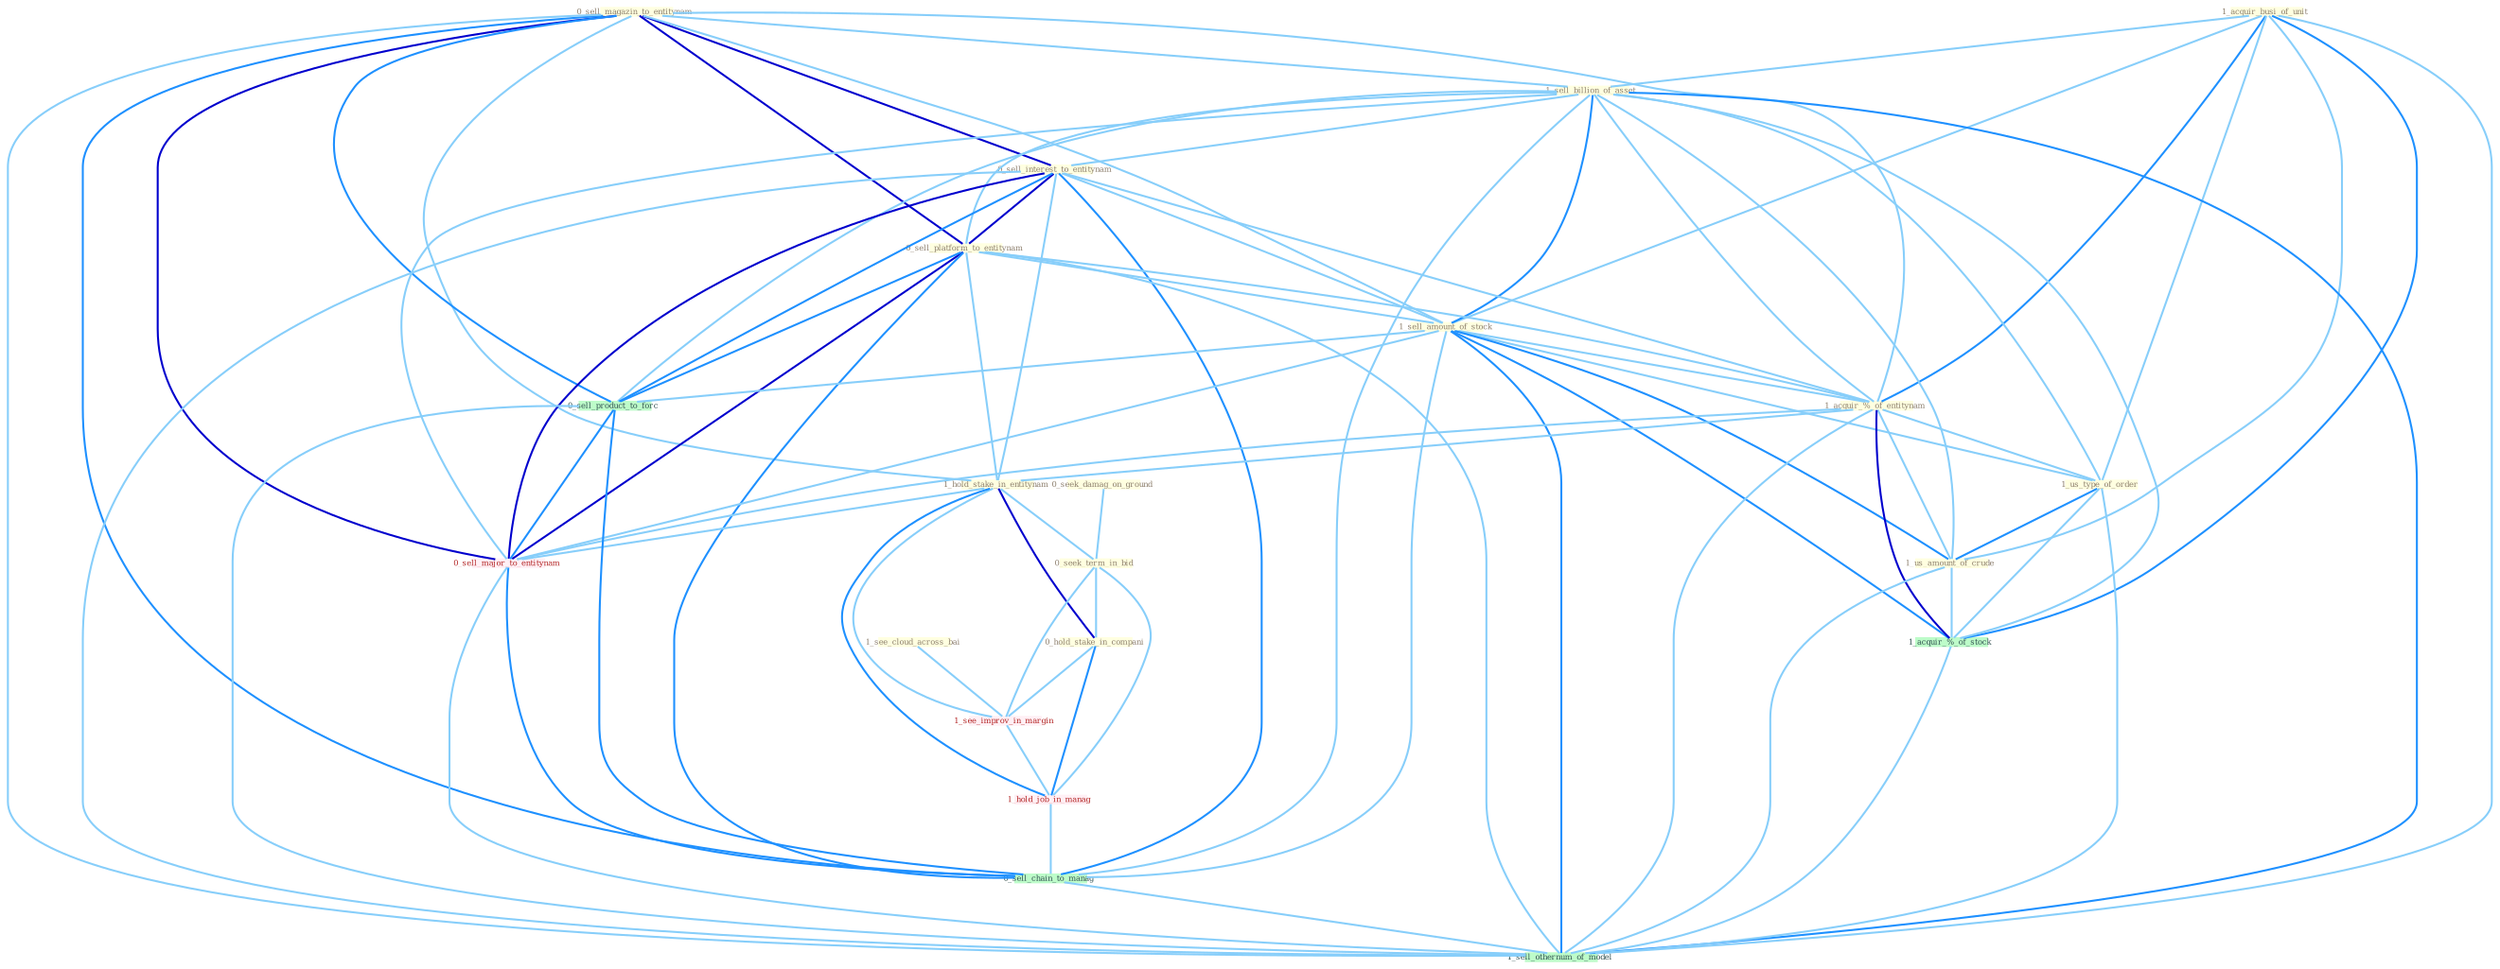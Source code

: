 Graph G{ 
    node
    [shape=polygon,style=filled,width=.5,height=.06,color="#BDFCC9",fixedsize=true,fontsize=4,
    fontcolor="#2f4f4f"];
    {node
    [color="#ffffe0", fontcolor="#8b7d6b"] "0_seek_damag_on_ground " "0_sell_magazin_to_entitynam " "1_acquir_busi_of_unit " "1_sell_billion_of_asset " "0_sell_interest_to_entitynam " "0_sell_platform_to_entitynam " "1_sell_amount_of_stock " "1_acquir_%_of_entitynam " "1_hold_stake_in_entitynam " "1_us_type_of_order " "0_seek_term_in_bid " "1_us_amount_of_crude " "0_hold_stake_in_compani " "1_see_cloud_across_bai "}
{node [color="#fff0f5", fontcolor="#b22222"] "1_see_improv_in_margin " "1_hold_job_in_manag " "0_sell_major_to_entitynam "}
edge [color="#B0E2FF"];

	"0_seek_damag_on_ground " -- "0_seek_term_in_bid " [w="1", color="#87cefa" ];
	"0_sell_magazin_to_entitynam " -- "1_sell_billion_of_asset " [w="1", color="#87cefa" ];
	"0_sell_magazin_to_entitynam " -- "0_sell_interest_to_entitynam " [w="3", color="#0000cd" , len=0.6];
	"0_sell_magazin_to_entitynam " -- "0_sell_platform_to_entitynam " [w="3", color="#0000cd" , len=0.6];
	"0_sell_magazin_to_entitynam " -- "1_sell_amount_of_stock " [w="1", color="#87cefa" ];
	"0_sell_magazin_to_entitynam " -- "1_acquir_%_of_entitynam " [w="1", color="#87cefa" ];
	"0_sell_magazin_to_entitynam " -- "1_hold_stake_in_entitynam " [w="1", color="#87cefa" ];
	"0_sell_magazin_to_entitynam " -- "0_sell_product_to_forc " [w="2", color="#1e90ff" , len=0.8];
	"0_sell_magazin_to_entitynam " -- "0_sell_major_to_entitynam " [w="3", color="#0000cd" , len=0.6];
	"0_sell_magazin_to_entitynam " -- "0_sell_chain_to_manag " [w="2", color="#1e90ff" , len=0.8];
	"0_sell_magazin_to_entitynam " -- "1_sell_othernum_of_model " [w="1", color="#87cefa" ];
	"1_acquir_busi_of_unit " -- "1_sell_billion_of_asset " [w="1", color="#87cefa" ];
	"1_acquir_busi_of_unit " -- "1_sell_amount_of_stock " [w="1", color="#87cefa" ];
	"1_acquir_busi_of_unit " -- "1_acquir_%_of_entitynam " [w="2", color="#1e90ff" , len=0.8];
	"1_acquir_busi_of_unit " -- "1_us_type_of_order " [w="1", color="#87cefa" ];
	"1_acquir_busi_of_unit " -- "1_us_amount_of_crude " [w="1", color="#87cefa" ];
	"1_acquir_busi_of_unit " -- "1_acquir_%_of_stock " [w="2", color="#1e90ff" , len=0.8];
	"1_acquir_busi_of_unit " -- "1_sell_othernum_of_model " [w="1", color="#87cefa" ];
	"1_sell_billion_of_asset " -- "0_sell_interest_to_entitynam " [w="1", color="#87cefa" ];
	"1_sell_billion_of_asset " -- "0_sell_platform_to_entitynam " [w="1", color="#87cefa" ];
	"1_sell_billion_of_asset " -- "1_sell_amount_of_stock " [w="2", color="#1e90ff" , len=0.8];
	"1_sell_billion_of_asset " -- "1_acquir_%_of_entitynam " [w="1", color="#87cefa" ];
	"1_sell_billion_of_asset " -- "1_us_type_of_order " [w="1", color="#87cefa" ];
	"1_sell_billion_of_asset " -- "1_us_amount_of_crude " [w="1", color="#87cefa" ];
	"1_sell_billion_of_asset " -- "1_acquir_%_of_stock " [w="1", color="#87cefa" ];
	"1_sell_billion_of_asset " -- "0_sell_product_to_forc " [w="1", color="#87cefa" ];
	"1_sell_billion_of_asset " -- "0_sell_major_to_entitynam " [w="1", color="#87cefa" ];
	"1_sell_billion_of_asset " -- "0_sell_chain_to_manag " [w="1", color="#87cefa" ];
	"1_sell_billion_of_asset " -- "1_sell_othernum_of_model " [w="2", color="#1e90ff" , len=0.8];
	"0_sell_interest_to_entitynam " -- "0_sell_platform_to_entitynam " [w="3", color="#0000cd" , len=0.6];
	"0_sell_interest_to_entitynam " -- "1_sell_amount_of_stock " [w="1", color="#87cefa" ];
	"0_sell_interest_to_entitynam " -- "1_acquir_%_of_entitynam " [w="1", color="#87cefa" ];
	"0_sell_interest_to_entitynam " -- "1_hold_stake_in_entitynam " [w="1", color="#87cefa" ];
	"0_sell_interest_to_entitynam " -- "0_sell_product_to_forc " [w="2", color="#1e90ff" , len=0.8];
	"0_sell_interest_to_entitynam " -- "0_sell_major_to_entitynam " [w="3", color="#0000cd" , len=0.6];
	"0_sell_interest_to_entitynam " -- "0_sell_chain_to_manag " [w="2", color="#1e90ff" , len=0.8];
	"0_sell_interest_to_entitynam " -- "1_sell_othernum_of_model " [w="1", color="#87cefa" ];
	"0_sell_platform_to_entitynam " -- "1_sell_amount_of_stock " [w="1", color="#87cefa" ];
	"0_sell_platform_to_entitynam " -- "1_acquir_%_of_entitynam " [w="1", color="#87cefa" ];
	"0_sell_platform_to_entitynam " -- "1_hold_stake_in_entitynam " [w="1", color="#87cefa" ];
	"0_sell_platform_to_entitynam " -- "0_sell_product_to_forc " [w="2", color="#1e90ff" , len=0.8];
	"0_sell_platform_to_entitynam " -- "0_sell_major_to_entitynam " [w="3", color="#0000cd" , len=0.6];
	"0_sell_platform_to_entitynam " -- "0_sell_chain_to_manag " [w="2", color="#1e90ff" , len=0.8];
	"0_sell_platform_to_entitynam " -- "1_sell_othernum_of_model " [w="1", color="#87cefa" ];
	"1_sell_amount_of_stock " -- "1_acquir_%_of_entitynam " [w="1", color="#87cefa" ];
	"1_sell_amount_of_stock " -- "1_us_type_of_order " [w="1", color="#87cefa" ];
	"1_sell_amount_of_stock " -- "1_us_amount_of_crude " [w="2", color="#1e90ff" , len=0.8];
	"1_sell_amount_of_stock " -- "1_acquir_%_of_stock " [w="2", color="#1e90ff" , len=0.8];
	"1_sell_amount_of_stock " -- "0_sell_product_to_forc " [w="1", color="#87cefa" ];
	"1_sell_amount_of_stock " -- "0_sell_major_to_entitynam " [w="1", color="#87cefa" ];
	"1_sell_amount_of_stock " -- "0_sell_chain_to_manag " [w="1", color="#87cefa" ];
	"1_sell_amount_of_stock " -- "1_sell_othernum_of_model " [w="2", color="#1e90ff" , len=0.8];
	"1_acquir_%_of_entitynam " -- "1_hold_stake_in_entitynam " [w="1", color="#87cefa" ];
	"1_acquir_%_of_entitynam " -- "1_us_type_of_order " [w="1", color="#87cefa" ];
	"1_acquir_%_of_entitynam " -- "1_us_amount_of_crude " [w="1", color="#87cefa" ];
	"1_acquir_%_of_entitynam " -- "1_acquir_%_of_stock " [w="3", color="#0000cd" , len=0.6];
	"1_acquir_%_of_entitynam " -- "0_sell_major_to_entitynam " [w="1", color="#87cefa" ];
	"1_acquir_%_of_entitynam " -- "1_sell_othernum_of_model " [w="1", color="#87cefa" ];
	"1_hold_stake_in_entitynam " -- "0_seek_term_in_bid " [w="1", color="#87cefa" ];
	"1_hold_stake_in_entitynam " -- "0_hold_stake_in_compani " [w="3", color="#0000cd" , len=0.6];
	"1_hold_stake_in_entitynam " -- "1_see_improv_in_margin " [w="1", color="#87cefa" ];
	"1_hold_stake_in_entitynam " -- "1_hold_job_in_manag " [w="2", color="#1e90ff" , len=0.8];
	"1_hold_stake_in_entitynam " -- "0_sell_major_to_entitynam " [w="1", color="#87cefa" ];
	"1_us_type_of_order " -- "1_us_amount_of_crude " [w="2", color="#1e90ff" , len=0.8];
	"1_us_type_of_order " -- "1_acquir_%_of_stock " [w="1", color="#87cefa" ];
	"1_us_type_of_order " -- "1_sell_othernum_of_model " [w="1", color="#87cefa" ];
	"0_seek_term_in_bid " -- "0_hold_stake_in_compani " [w="1", color="#87cefa" ];
	"0_seek_term_in_bid " -- "1_see_improv_in_margin " [w="1", color="#87cefa" ];
	"0_seek_term_in_bid " -- "1_hold_job_in_manag " [w="1", color="#87cefa" ];
	"1_us_amount_of_crude " -- "1_acquir_%_of_stock " [w="1", color="#87cefa" ];
	"1_us_amount_of_crude " -- "1_sell_othernum_of_model " [w="1", color="#87cefa" ];
	"0_hold_stake_in_compani " -- "1_see_improv_in_margin " [w="1", color="#87cefa" ];
	"0_hold_stake_in_compani " -- "1_hold_job_in_manag " [w="2", color="#1e90ff" , len=0.8];
	"1_see_cloud_across_bai " -- "1_see_improv_in_margin " [w="1", color="#87cefa" ];
	"1_see_improv_in_margin " -- "1_hold_job_in_manag " [w="1", color="#87cefa" ];
	"1_acquir_%_of_stock " -- "1_sell_othernum_of_model " [w="1", color="#87cefa" ];
	"1_hold_job_in_manag " -- "0_sell_chain_to_manag " [w="1", color="#87cefa" ];
	"0_sell_product_to_forc " -- "0_sell_major_to_entitynam " [w="2", color="#1e90ff" , len=0.8];
	"0_sell_product_to_forc " -- "0_sell_chain_to_manag " [w="2", color="#1e90ff" , len=0.8];
	"0_sell_product_to_forc " -- "1_sell_othernum_of_model " [w="1", color="#87cefa" ];
	"0_sell_major_to_entitynam " -- "0_sell_chain_to_manag " [w="2", color="#1e90ff" , len=0.8];
	"0_sell_major_to_entitynam " -- "1_sell_othernum_of_model " [w="1", color="#87cefa" ];
	"0_sell_chain_to_manag " -- "1_sell_othernum_of_model " [w="1", color="#87cefa" ];
}